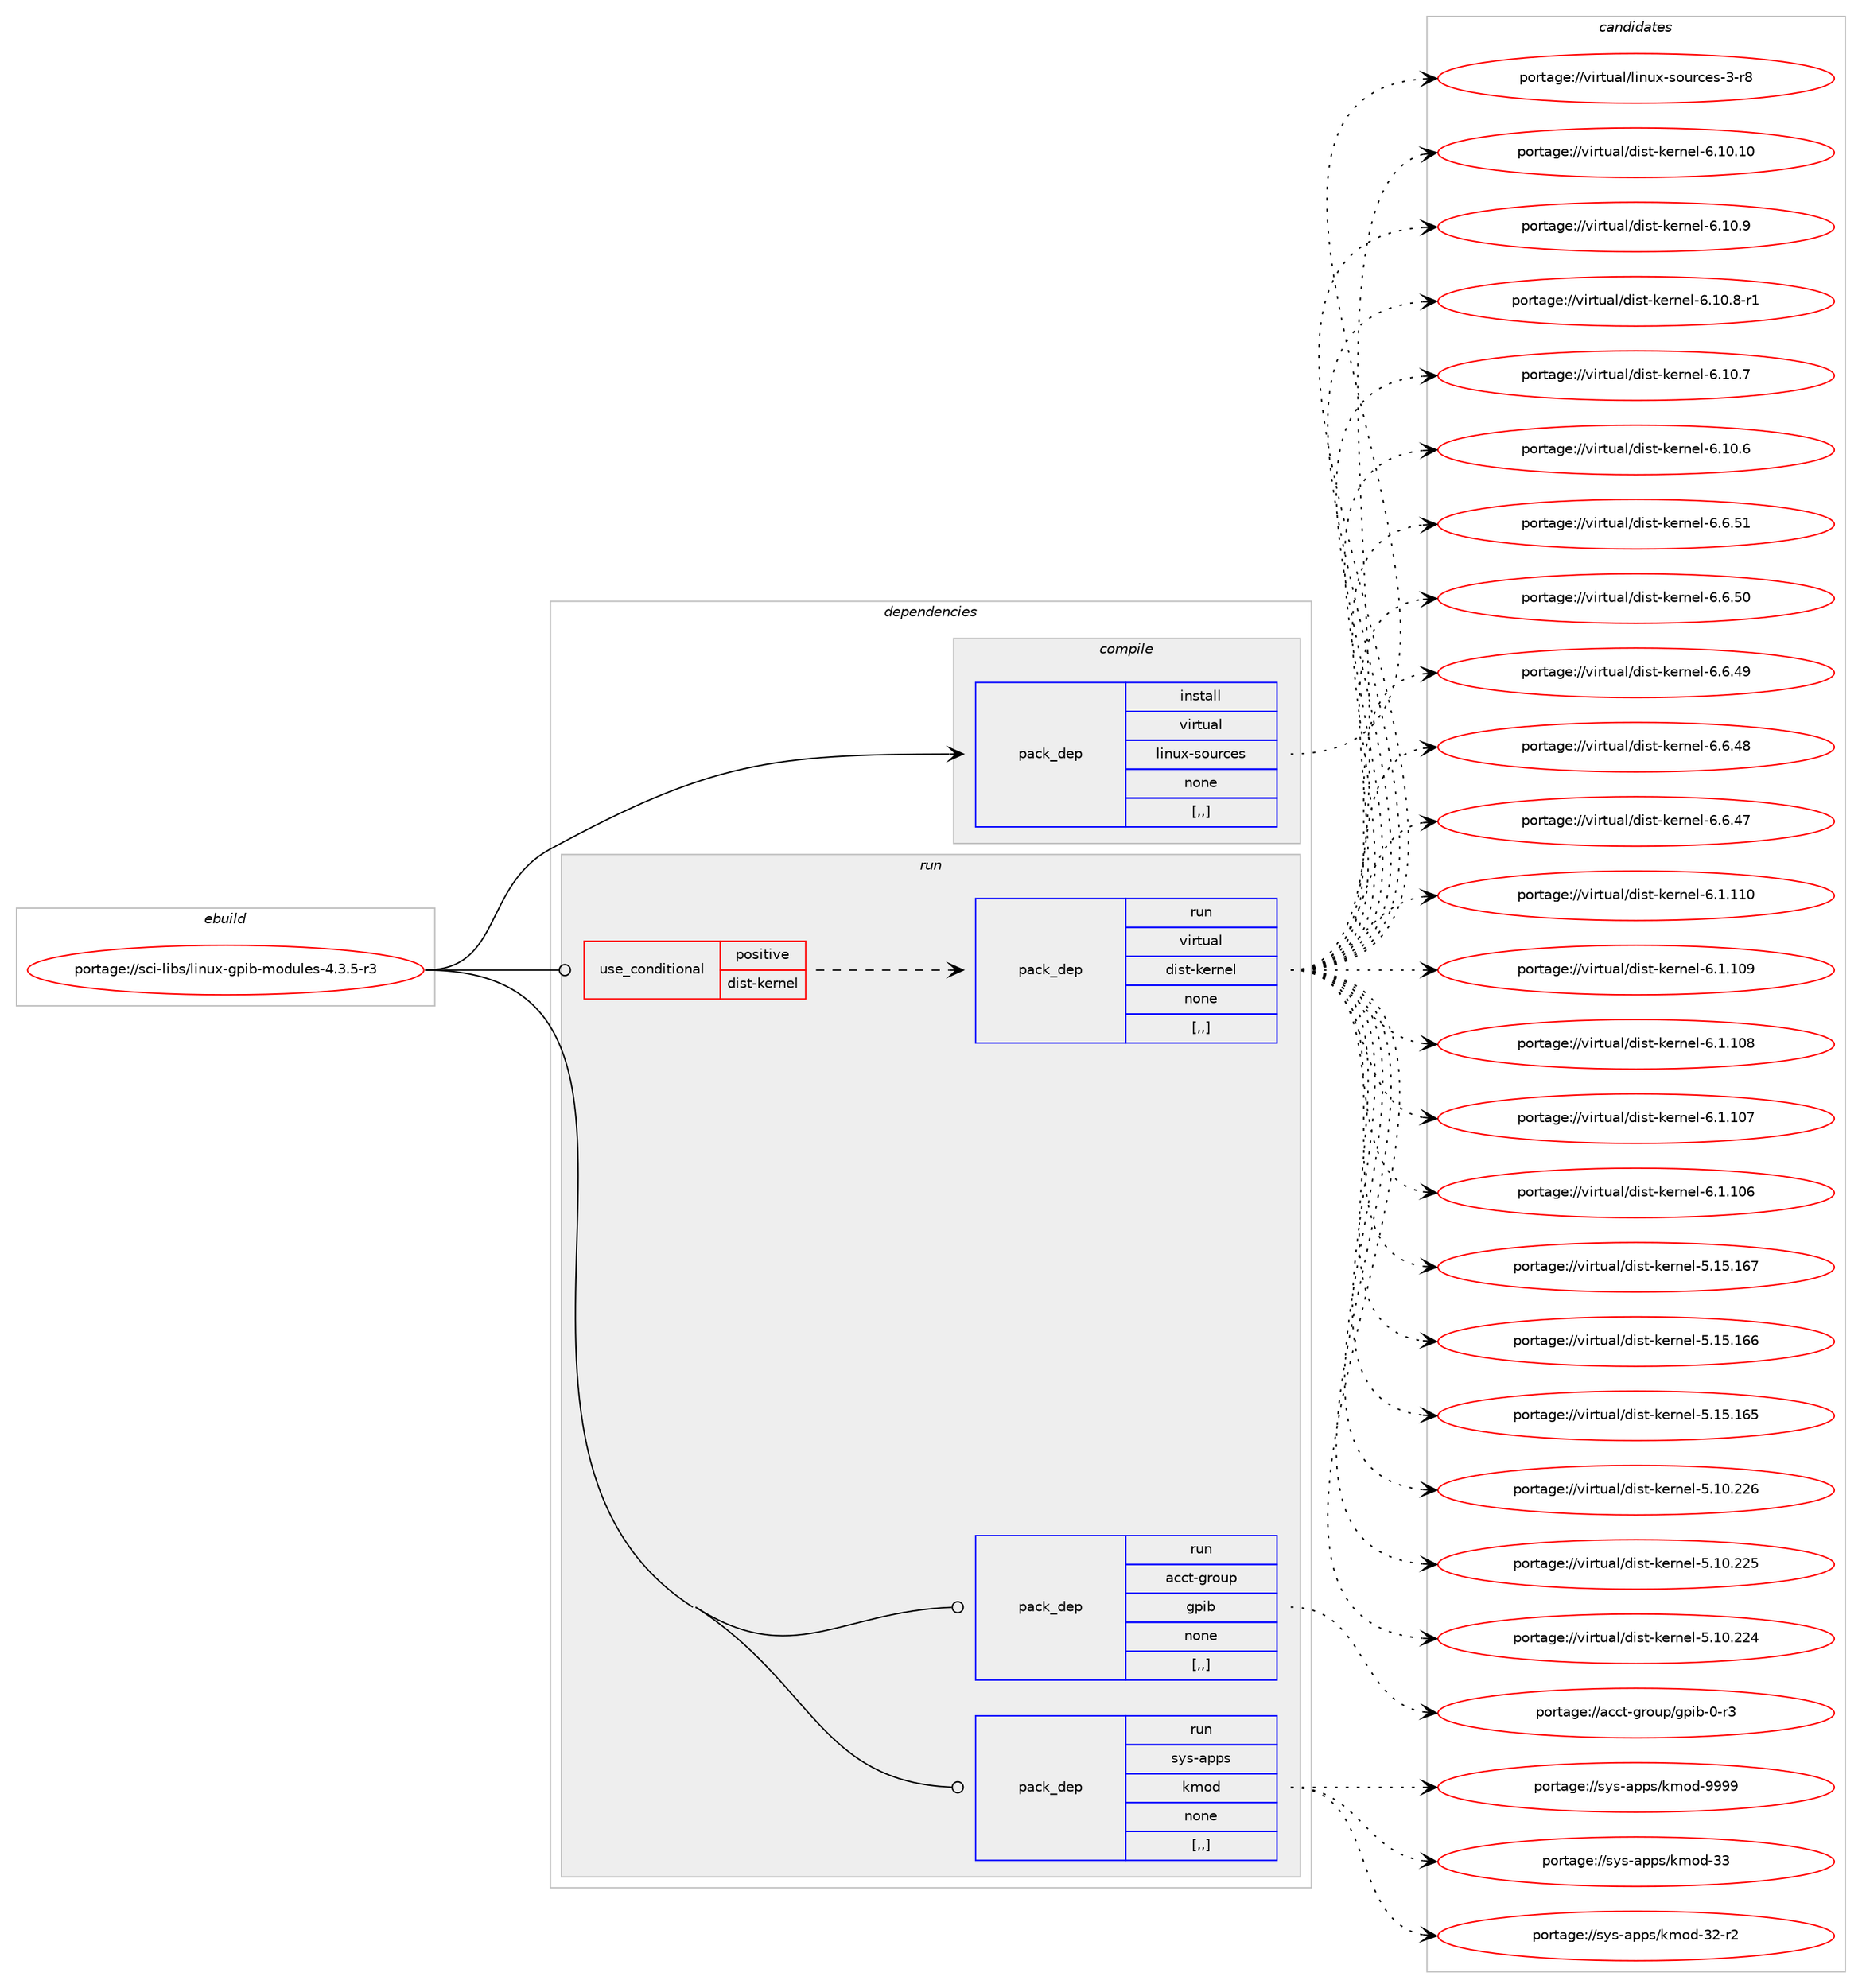 digraph prolog {

# *************
# Graph options
# *************

newrank=true;
concentrate=true;
compound=true;
graph [rankdir=LR,fontname=Helvetica,fontsize=10,ranksep=1.5];#, ranksep=2.5, nodesep=0.2];
edge  [arrowhead=vee];
node  [fontname=Helvetica,fontsize=10];

# **********
# The ebuild
# **********

subgraph cluster_leftcol {
color=gray;
label=<<i>ebuild</i>>;
id [label="portage://sci-libs/linux-gpib-modules-4.3.5-r3", color=red, width=4, href="../sci-libs/linux-gpib-modules-4.3.5-r3.svg"];
}

# ****************
# The dependencies
# ****************

subgraph cluster_midcol {
color=gray;
label=<<i>dependencies</i>>;
subgraph cluster_compile {
fillcolor="#eeeeee";
style=filled;
label=<<i>compile</i>>;
subgraph pack665967 {
dependency913062 [label=<<TABLE BORDER="0" CELLBORDER="1" CELLSPACING="0" CELLPADDING="4" WIDTH="220"><TR><TD ROWSPAN="6" CELLPADDING="30">pack_dep</TD></TR><TR><TD WIDTH="110">install</TD></TR><TR><TD>virtual</TD></TR><TR><TD>linux-sources</TD></TR><TR><TD>none</TD></TR><TR><TD>[,,]</TD></TR></TABLE>>, shape=none, color=blue];
}
id:e -> dependency913062:w [weight=20,style="solid",arrowhead="vee"];
}
subgraph cluster_compileandrun {
fillcolor="#eeeeee";
style=filled;
label=<<i>compile and run</i>>;
}
subgraph cluster_run {
fillcolor="#eeeeee";
style=filled;
label=<<i>run</i>>;
subgraph cond240476 {
dependency913063 [label=<<TABLE BORDER="0" CELLBORDER="1" CELLSPACING="0" CELLPADDING="4"><TR><TD ROWSPAN="3" CELLPADDING="10">use_conditional</TD></TR><TR><TD>positive</TD></TR><TR><TD>dist-kernel</TD></TR></TABLE>>, shape=none, color=red];
subgraph pack665968 {
dependency913064 [label=<<TABLE BORDER="0" CELLBORDER="1" CELLSPACING="0" CELLPADDING="4" WIDTH="220"><TR><TD ROWSPAN="6" CELLPADDING="30">pack_dep</TD></TR><TR><TD WIDTH="110">run</TD></TR><TR><TD>virtual</TD></TR><TR><TD>dist-kernel</TD></TR><TR><TD>none</TD></TR><TR><TD>[,,]</TD></TR></TABLE>>, shape=none, color=blue];
}
dependency913063:e -> dependency913064:w [weight=20,style="dashed",arrowhead="vee"];
}
id:e -> dependency913063:w [weight=20,style="solid",arrowhead="odot"];
subgraph pack665969 {
dependency913065 [label=<<TABLE BORDER="0" CELLBORDER="1" CELLSPACING="0" CELLPADDING="4" WIDTH="220"><TR><TD ROWSPAN="6" CELLPADDING="30">pack_dep</TD></TR><TR><TD WIDTH="110">run</TD></TR><TR><TD>acct-group</TD></TR><TR><TD>gpib</TD></TR><TR><TD>none</TD></TR><TR><TD>[,,]</TD></TR></TABLE>>, shape=none, color=blue];
}
id:e -> dependency913065:w [weight=20,style="solid",arrowhead="odot"];
subgraph pack665970 {
dependency913066 [label=<<TABLE BORDER="0" CELLBORDER="1" CELLSPACING="0" CELLPADDING="4" WIDTH="220"><TR><TD ROWSPAN="6" CELLPADDING="30">pack_dep</TD></TR><TR><TD WIDTH="110">run</TD></TR><TR><TD>sys-apps</TD></TR><TR><TD>kmod</TD></TR><TR><TD>none</TD></TR><TR><TD>[,,]</TD></TR></TABLE>>, shape=none, color=blue];
}
id:e -> dependency913066:w [weight=20,style="solid",arrowhead="odot"];
}
}

# **************
# The candidates
# **************

subgraph cluster_choices {
rank=same;
color=gray;
label=<<i>candidates</i>>;

subgraph choice665967 {
color=black;
nodesep=1;
choice1181051141161179710847108105110117120451151111171149910111545514511456 [label="portage://virtual/linux-sources-3-r8", color=red, width=4,href="../virtual/linux-sources-3-r8.svg"];
dependency913062:e -> choice1181051141161179710847108105110117120451151111171149910111545514511456:w [style=dotted,weight="100"];
}
subgraph choice665968 {
color=black;
nodesep=1;
choice1181051141161179710847100105115116451071011141101011084554464948464948 [label="portage://virtual/dist-kernel-6.10.10", color=red, width=4,href="../virtual/dist-kernel-6.10.10.svg"];
choice11810511411611797108471001051151164510710111411010110845544649484657 [label="portage://virtual/dist-kernel-6.10.9", color=red, width=4,href="../virtual/dist-kernel-6.10.9.svg"];
choice118105114116117971084710010511511645107101114110101108455446494846564511449 [label="portage://virtual/dist-kernel-6.10.8-r1", color=red, width=4,href="../virtual/dist-kernel-6.10.8-r1.svg"];
choice11810511411611797108471001051151164510710111411010110845544649484655 [label="portage://virtual/dist-kernel-6.10.7", color=red, width=4,href="../virtual/dist-kernel-6.10.7.svg"];
choice11810511411611797108471001051151164510710111411010110845544649484654 [label="portage://virtual/dist-kernel-6.10.6", color=red, width=4,href="../virtual/dist-kernel-6.10.6.svg"];
choice11810511411611797108471001051151164510710111411010110845544654465349 [label="portage://virtual/dist-kernel-6.6.51", color=red, width=4,href="../virtual/dist-kernel-6.6.51.svg"];
choice11810511411611797108471001051151164510710111411010110845544654465348 [label="portage://virtual/dist-kernel-6.6.50", color=red, width=4,href="../virtual/dist-kernel-6.6.50.svg"];
choice11810511411611797108471001051151164510710111411010110845544654465257 [label="portage://virtual/dist-kernel-6.6.49", color=red, width=4,href="../virtual/dist-kernel-6.6.49.svg"];
choice11810511411611797108471001051151164510710111411010110845544654465256 [label="portage://virtual/dist-kernel-6.6.48", color=red, width=4,href="../virtual/dist-kernel-6.6.48.svg"];
choice11810511411611797108471001051151164510710111411010110845544654465255 [label="portage://virtual/dist-kernel-6.6.47", color=red, width=4,href="../virtual/dist-kernel-6.6.47.svg"];
choice1181051141161179710847100105115116451071011141101011084554464946494948 [label="portage://virtual/dist-kernel-6.1.110", color=red, width=4,href="../virtual/dist-kernel-6.1.110.svg"];
choice1181051141161179710847100105115116451071011141101011084554464946494857 [label="portage://virtual/dist-kernel-6.1.109", color=red, width=4,href="../virtual/dist-kernel-6.1.109.svg"];
choice1181051141161179710847100105115116451071011141101011084554464946494856 [label="portage://virtual/dist-kernel-6.1.108", color=red, width=4,href="../virtual/dist-kernel-6.1.108.svg"];
choice1181051141161179710847100105115116451071011141101011084554464946494855 [label="portage://virtual/dist-kernel-6.1.107", color=red, width=4,href="../virtual/dist-kernel-6.1.107.svg"];
choice1181051141161179710847100105115116451071011141101011084554464946494854 [label="portage://virtual/dist-kernel-6.1.106", color=red, width=4,href="../virtual/dist-kernel-6.1.106.svg"];
choice118105114116117971084710010511511645107101114110101108455346495346495455 [label="portage://virtual/dist-kernel-5.15.167", color=red, width=4,href="../virtual/dist-kernel-5.15.167.svg"];
choice118105114116117971084710010511511645107101114110101108455346495346495454 [label="portage://virtual/dist-kernel-5.15.166", color=red, width=4,href="../virtual/dist-kernel-5.15.166.svg"];
choice118105114116117971084710010511511645107101114110101108455346495346495453 [label="portage://virtual/dist-kernel-5.15.165", color=red, width=4,href="../virtual/dist-kernel-5.15.165.svg"];
choice118105114116117971084710010511511645107101114110101108455346494846505054 [label="portage://virtual/dist-kernel-5.10.226", color=red, width=4,href="../virtual/dist-kernel-5.10.226.svg"];
choice118105114116117971084710010511511645107101114110101108455346494846505053 [label="portage://virtual/dist-kernel-5.10.225", color=red, width=4,href="../virtual/dist-kernel-5.10.225.svg"];
choice118105114116117971084710010511511645107101114110101108455346494846505052 [label="portage://virtual/dist-kernel-5.10.224", color=red, width=4,href="../virtual/dist-kernel-5.10.224.svg"];
dependency913064:e -> choice1181051141161179710847100105115116451071011141101011084554464948464948:w [style=dotted,weight="100"];
dependency913064:e -> choice11810511411611797108471001051151164510710111411010110845544649484657:w [style=dotted,weight="100"];
dependency913064:e -> choice118105114116117971084710010511511645107101114110101108455446494846564511449:w [style=dotted,weight="100"];
dependency913064:e -> choice11810511411611797108471001051151164510710111411010110845544649484655:w [style=dotted,weight="100"];
dependency913064:e -> choice11810511411611797108471001051151164510710111411010110845544649484654:w [style=dotted,weight="100"];
dependency913064:e -> choice11810511411611797108471001051151164510710111411010110845544654465349:w [style=dotted,weight="100"];
dependency913064:e -> choice11810511411611797108471001051151164510710111411010110845544654465348:w [style=dotted,weight="100"];
dependency913064:e -> choice11810511411611797108471001051151164510710111411010110845544654465257:w [style=dotted,weight="100"];
dependency913064:e -> choice11810511411611797108471001051151164510710111411010110845544654465256:w [style=dotted,weight="100"];
dependency913064:e -> choice11810511411611797108471001051151164510710111411010110845544654465255:w [style=dotted,weight="100"];
dependency913064:e -> choice1181051141161179710847100105115116451071011141101011084554464946494948:w [style=dotted,weight="100"];
dependency913064:e -> choice1181051141161179710847100105115116451071011141101011084554464946494857:w [style=dotted,weight="100"];
dependency913064:e -> choice1181051141161179710847100105115116451071011141101011084554464946494856:w [style=dotted,weight="100"];
dependency913064:e -> choice1181051141161179710847100105115116451071011141101011084554464946494855:w [style=dotted,weight="100"];
dependency913064:e -> choice1181051141161179710847100105115116451071011141101011084554464946494854:w [style=dotted,weight="100"];
dependency913064:e -> choice118105114116117971084710010511511645107101114110101108455346495346495455:w [style=dotted,weight="100"];
dependency913064:e -> choice118105114116117971084710010511511645107101114110101108455346495346495454:w [style=dotted,weight="100"];
dependency913064:e -> choice118105114116117971084710010511511645107101114110101108455346495346495453:w [style=dotted,weight="100"];
dependency913064:e -> choice118105114116117971084710010511511645107101114110101108455346494846505054:w [style=dotted,weight="100"];
dependency913064:e -> choice118105114116117971084710010511511645107101114110101108455346494846505053:w [style=dotted,weight="100"];
dependency913064:e -> choice118105114116117971084710010511511645107101114110101108455346494846505052:w [style=dotted,weight="100"];
}
subgraph choice665969 {
color=black;
nodesep=1;
choice97999911645103114111117112471031121059845484511451 [label="portage://acct-group/gpib-0-r3", color=red, width=4,href="../acct-group/gpib-0-r3.svg"];
dependency913065:e -> choice97999911645103114111117112471031121059845484511451:w [style=dotted,weight="100"];
}
subgraph choice665970 {
color=black;
nodesep=1;
choice1151211154597112112115471071091111004557575757 [label="portage://sys-apps/kmod-9999", color=red, width=4,href="../sys-apps/kmod-9999.svg"];
choice115121115459711211211547107109111100455151 [label="portage://sys-apps/kmod-33", color=red, width=4,href="../sys-apps/kmod-33.svg"];
choice1151211154597112112115471071091111004551504511450 [label="portage://sys-apps/kmod-32-r2", color=red, width=4,href="../sys-apps/kmod-32-r2.svg"];
dependency913066:e -> choice1151211154597112112115471071091111004557575757:w [style=dotted,weight="100"];
dependency913066:e -> choice115121115459711211211547107109111100455151:w [style=dotted,weight="100"];
dependency913066:e -> choice1151211154597112112115471071091111004551504511450:w [style=dotted,weight="100"];
}
}

}
